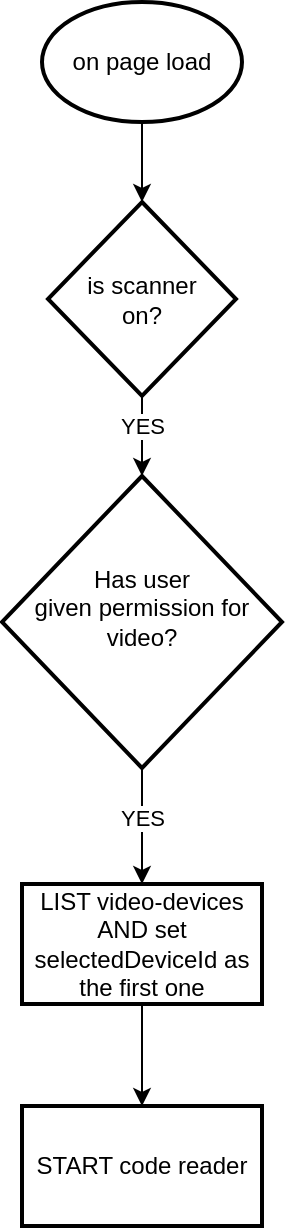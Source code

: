 <mxfile version="20.0.3" type="github">
  <diagram id="OrNNwfRCXPKhJFVZhT2Z" name="Page-1">
    <mxGraphModel dx="586" dy="931" grid="0" gridSize="10" guides="1" tooltips="1" connect="1" arrows="1" fold="1" page="0" pageScale="1" pageWidth="850" pageHeight="1100" math="0" shadow="0">
      <root>
        <mxCell id="0" />
        <mxCell id="1" parent="0" />
        <mxCell id="WHjEqRTiTxIkEHhcoX1E-3" value="" style="edgeStyle=orthogonalEdgeStyle;rounded=0;orthogonalLoop=1;jettySize=auto;html=1;" edge="1" parent="1" source="WHjEqRTiTxIkEHhcoX1E-1" target="WHjEqRTiTxIkEHhcoX1E-2">
          <mxGeometry relative="1" as="geometry" />
        </mxCell>
        <mxCell id="WHjEqRTiTxIkEHhcoX1E-1" value="on page load" style="strokeWidth=2;html=1;shape=mxgraph.flowchart.start_1;whiteSpace=wrap;" vertex="1" parent="1">
          <mxGeometry x="70" y="90" width="100" height="60" as="geometry" />
        </mxCell>
        <mxCell id="WHjEqRTiTxIkEHhcoX1E-7" value="" style="edgeStyle=orthogonalEdgeStyle;rounded=0;orthogonalLoop=1;jettySize=auto;html=1;" edge="1" parent="1" source="WHjEqRTiTxIkEHhcoX1E-2" target="WHjEqRTiTxIkEHhcoX1E-6">
          <mxGeometry relative="1" as="geometry" />
        </mxCell>
        <mxCell id="WHjEqRTiTxIkEHhcoX1E-10" value="YES" style="edgeLabel;html=1;align=center;verticalAlign=middle;resizable=0;points=[];" vertex="1" connectable="0" parent="WHjEqRTiTxIkEHhcoX1E-7">
          <mxGeometry x="0.035" y="-1" relative="1" as="geometry">
            <mxPoint x="1" y="-6" as="offset" />
          </mxGeometry>
        </mxCell>
        <mxCell id="WHjEqRTiTxIkEHhcoX1E-2" value="&lt;div&gt;is scanner &lt;br&gt;&lt;/div&gt;&lt;div&gt;on?&lt;/div&gt;" style="rhombus;whiteSpace=wrap;html=1;strokeWidth=2;" vertex="1" parent="1">
          <mxGeometry x="73" y="190" width="94" height="97" as="geometry" />
        </mxCell>
        <mxCell id="WHjEqRTiTxIkEHhcoX1E-9" value="" style="edgeStyle=orthogonalEdgeStyle;rounded=0;orthogonalLoop=1;jettySize=auto;html=1;" edge="1" parent="1" source="WHjEqRTiTxIkEHhcoX1E-6" target="WHjEqRTiTxIkEHhcoX1E-8">
          <mxGeometry relative="1" as="geometry" />
        </mxCell>
        <mxCell id="WHjEqRTiTxIkEHhcoX1E-11" value="YES" style="edgeLabel;html=1;align=center;verticalAlign=middle;resizable=0;points=[];" vertex="1" connectable="0" parent="WHjEqRTiTxIkEHhcoX1E-9">
          <mxGeometry x="-0.276" y="1" relative="1" as="geometry">
            <mxPoint x="-1" y="4" as="offset" />
          </mxGeometry>
        </mxCell>
        <mxCell id="WHjEqRTiTxIkEHhcoX1E-6" value="Has user&lt;br&gt;&lt;div&gt;given permission for video?&lt;/div&gt;&lt;div&gt;&lt;br&gt;&lt;/div&gt;" style="rhombus;whiteSpace=wrap;html=1;strokeWidth=2;" vertex="1" parent="1">
          <mxGeometry x="50" y="327" width="140" height="146" as="geometry" />
        </mxCell>
        <mxCell id="WHjEqRTiTxIkEHhcoX1E-14" value="" style="edgeStyle=orthogonalEdgeStyle;rounded=0;orthogonalLoop=1;jettySize=auto;html=1;" edge="1" parent="1" source="WHjEqRTiTxIkEHhcoX1E-8" target="WHjEqRTiTxIkEHhcoX1E-12">
          <mxGeometry relative="1" as="geometry" />
        </mxCell>
        <mxCell id="WHjEqRTiTxIkEHhcoX1E-8" value="LIST video-devices &lt;br&gt;AND set selectedDeviceId as the first one" style="whiteSpace=wrap;html=1;strokeWidth=2;" vertex="1" parent="1">
          <mxGeometry x="60" y="531" width="120" height="60" as="geometry" />
        </mxCell>
        <mxCell id="WHjEqRTiTxIkEHhcoX1E-12" value="START code reader" style="whiteSpace=wrap;html=1;strokeWidth=2;" vertex="1" parent="1">
          <mxGeometry x="60" y="642" width="120" height="60" as="geometry" />
        </mxCell>
      </root>
    </mxGraphModel>
  </diagram>
</mxfile>
